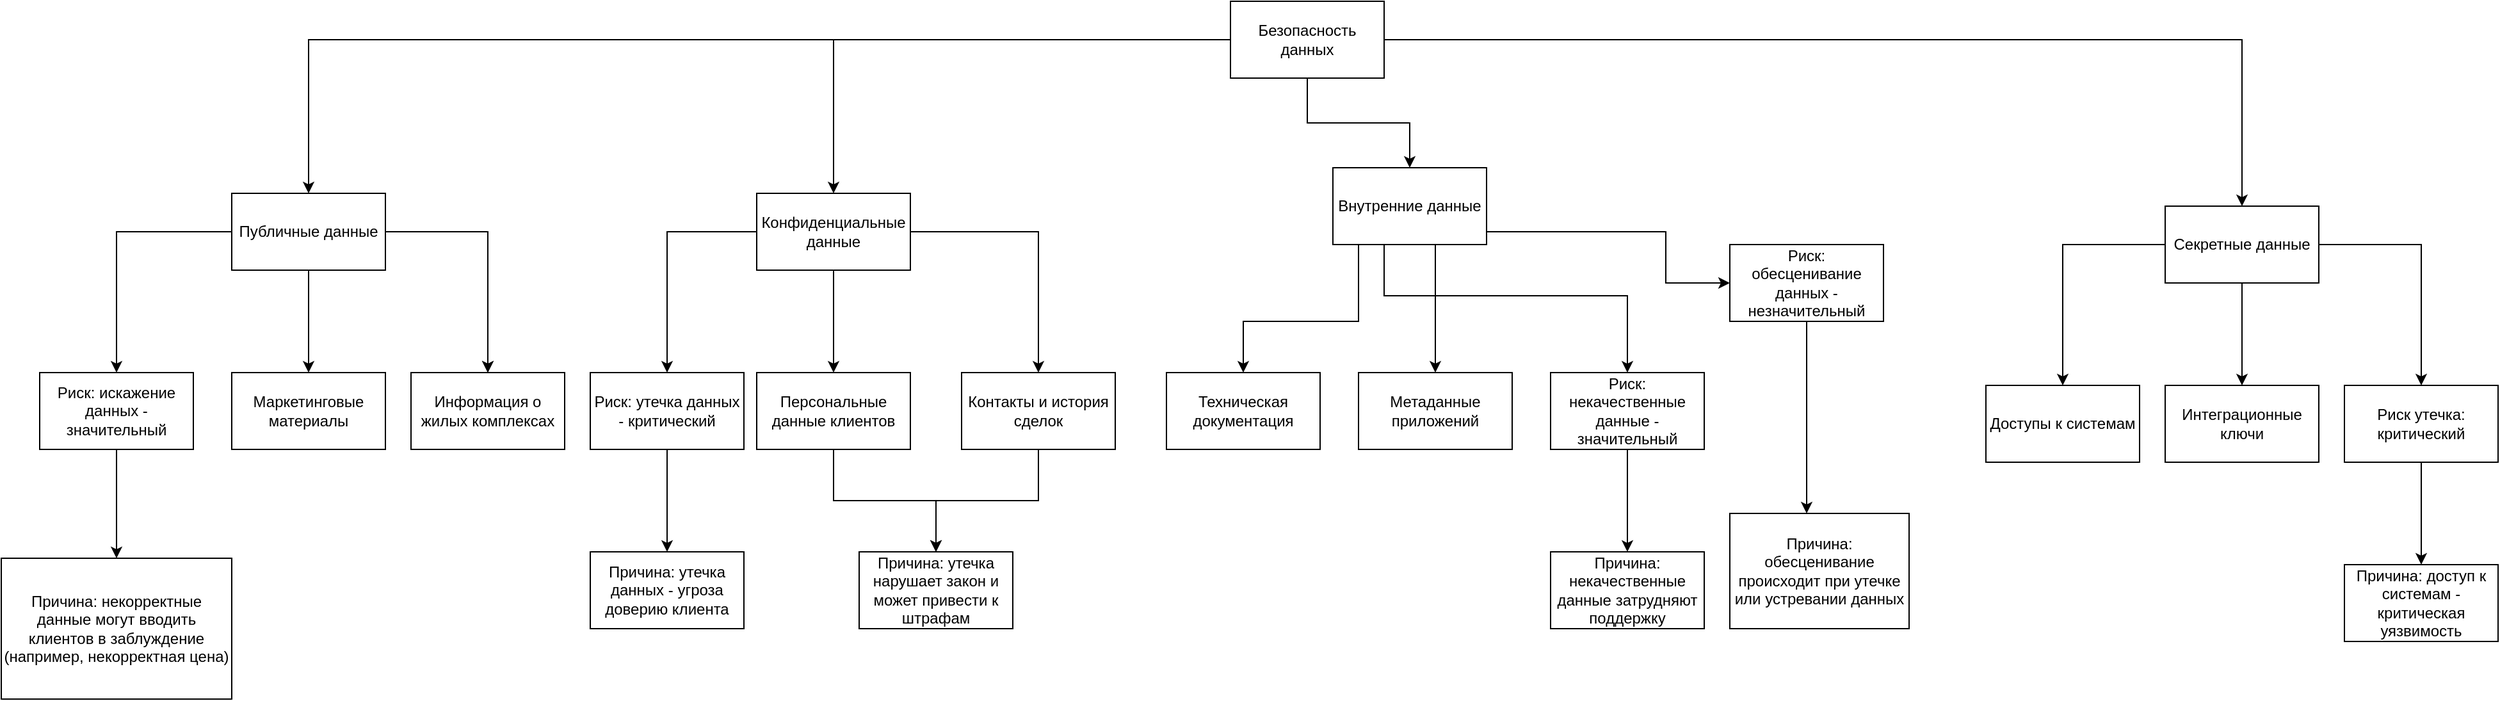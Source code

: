 <mxfile version="27.1.6">
  <diagram id="LCqUfTgrIjo71yWPEwkV" name="Страница — 1">
    <mxGraphModel dx="3372" dy="1520" grid="1" gridSize="10" guides="1" tooltips="1" connect="1" arrows="1" fold="1" page="1" pageScale="1" pageWidth="827" pageHeight="1169" math="0" shadow="0">
      <root>
        <mxCell id="0" />
        <mxCell id="1" parent="0" />
        <mxCell id="nacbDGdjozamuqg-GLFN-5" value="" style="edgeStyle=orthogonalEdgeStyle;rounded=0;orthogonalLoop=1;jettySize=auto;html=1;" edge="1" parent="1" source="nacbDGdjozamuqg-GLFN-1" target="nacbDGdjozamuqg-GLFN-4">
          <mxGeometry relative="1" as="geometry" />
        </mxCell>
        <mxCell id="nacbDGdjozamuqg-GLFN-7" value="" style="edgeStyle=orthogonalEdgeStyle;rounded=0;orthogonalLoop=1;jettySize=auto;html=1;" edge="1" parent="1" source="nacbDGdjozamuqg-GLFN-1" target="nacbDGdjozamuqg-GLFN-6">
          <mxGeometry relative="1" as="geometry" />
        </mxCell>
        <mxCell id="nacbDGdjozamuqg-GLFN-9" value="" style="edgeStyle=orthogonalEdgeStyle;rounded=0;orthogonalLoop=1;jettySize=auto;html=1;" edge="1" parent="1" source="nacbDGdjozamuqg-GLFN-1" target="nacbDGdjozamuqg-GLFN-8">
          <mxGeometry relative="1" as="geometry" />
        </mxCell>
        <mxCell id="nacbDGdjozamuqg-GLFN-11" value="" style="edgeStyle=orthogonalEdgeStyle;rounded=0;orthogonalLoop=1;jettySize=auto;html=1;" edge="1" parent="1" source="nacbDGdjozamuqg-GLFN-1" target="nacbDGdjozamuqg-GLFN-10">
          <mxGeometry relative="1" as="geometry" />
        </mxCell>
        <mxCell id="nacbDGdjozamuqg-GLFN-1" value="Безопасность данных" style="rounded=0;whiteSpace=wrap;html=1;" vertex="1" parent="1">
          <mxGeometry x="810" y="40" width="120" height="60" as="geometry" />
        </mxCell>
        <mxCell id="nacbDGdjozamuqg-GLFN-15" value="" style="edgeStyle=orthogonalEdgeStyle;rounded=0;orthogonalLoop=1;jettySize=auto;html=1;" edge="1" parent="1" source="nacbDGdjozamuqg-GLFN-4" target="nacbDGdjozamuqg-GLFN-14">
          <mxGeometry relative="1" as="geometry" />
        </mxCell>
        <mxCell id="nacbDGdjozamuqg-GLFN-17" value="" style="edgeStyle=orthogonalEdgeStyle;rounded=0;orthogonalLoop=1;jettySize=auto;html=1;" edge="1" parent="1" source="nacbDGdjozamuqg-GLFN-4" target="nacbDGdjozamuqg-GLFN-14">
          <mxGeometry relative="1" as="geometry" />
        </mxCell>
        <mxCell id="nacbDGdjozamuqg-GLFN-19" value="" style="edgeStyle=orthogonalEdgeStyle;rounded=0;orthogonalLoop=1;jettySize=auto;html=1;" edge="1" parent="1" source="nacbDGdjozamuqg-GLFN-4" target="nacbDGdjozamuqg-GLFN-18">
          <mxGeometry relative="1" as="geometry" />
        </mxCell>
        <mxCell id="nacbDGdjozamuqg-GLFN-21" value="" style="edgeStyle=orthogonalEdgeStyle;rounded=0;orthogonalLoop=1;jettySize=auto;html=1;" edge="1" parent="1" source="nacbDGdjozamuqg-GLFN-4" target="nacbDGdjozamuqg-GLFN-20">
          <mxGeometry relative="1" as="geometry" />
        </mxCell>
        <mxCell id="nacbDGdjozamuqg-GLFN-4" value="Публичные данные" style="whiteSpace=wrap;html=1;rounded=0;" vertex="1" parent="1">
          <mxGeometry x="30" y="190" width="120" height="60" as="geometry" />
        </mxCell>
        <mxCell id="nacbDGdjozamuqg-GLFN-25" value="" style="edgeStyle=orthogonalEdgeStyle;rounded=0;orthogonalLoop=1;jettySize=auto;html=1;" edge="1" parent="1" source="nacbDGdjozamuqg-GLFN-6" target="nacbDGdjozamuqg-GLFN-24">
          <mxGeometry relative="1" as="geometry" />
        </mxCell>
        <mxCell id="nacbDGdjozamuqg-GLFN-27" value="" style="edgeStyle=orthogonalEdgeStyle;rounded=0;orthogonalLoop=1;jettySize=auto;html=1;" edge="1" parent="1" source="nacbDGdjozamuqg-GLFN-6" target="nacbDGdjozamuqg-GLFN-26">
          <mxGeometry relative="1" as="geometry" />
        </mxCell>
        <mxCell id="nacbDGdjozamuqg-GLFN-31" value="" style="edgeStyle=orthogonalEdgeStyle;rounded=0;orthogonalLoop=1;jettySize=auto;html=1;" edge="1" parent="1" source="nacbDGdjozamuqg-GLFN-6" target="nacbDGdjozamuqg-GLFN-30">
          <mxGeometry relative="1" as="geometry" />
        </mxCell>
        <mxCell id="nacbDGdjozamuqg-GLFN-6" value="Конфиденциальные данные" style="whiteSpace=wrap;html=1;rounded=0;" vertex="1" parent="1">
          <mxGeometry x="440" y="190" width="120" height="60" as="geometry" />
        </mxCell>
        <mxCell id="nacbDGdjozamuqg-GLFN-36" value="" style="edgeStyle=orthogonalEdgeStyle;rounded=0;orthogonalLoop=1;jettySize=auto;html=1;" edge="1" parent="1" source="nacbDGdjozamuqg-GLFN-8" target="nacbDGdjozamuqg-GLFN-35">
          <mxGeometry relative="1" as="geometry">
            <Array as="points">
              <mxPoint x="910" y="290" />
              <mxPoint x="820" y="290" />
            </Array>
          </mxGeometry>
        </mxCell>
        <mxCell id="nacbDGdjozamuqg-GLFN-38" value="" style="edgeStyle=orthogonalEdgeStyle;rounded=0;orthogonalLoop=1;jettySize=auto;html=1;" edge="1" parent="1" source="nacbDGdjozamuqg-GLFN-8" target="nacbDGdjozamuqg-GLFN-37">
          <mxGeometry relative="1" as="geometry">
            <Array as="points">
              <mxPoint x="970" y="270" />
              <mxPoint x="970" y="270" />
            </Array>
          </mxGeometry>
        </mxCell>
        <mxCell id="nacbDGdjozamuqg-GLFN-40" value="" style="edgeStyle=orthogonalEdgeStyle;rounded=0;orthogonalLoop=1;jettySize=auto;html=1;" edge="1" parent="1" source="nacbDGdjozamuqg-GLFN-8" target="nacbDGdjozamuqg-GLFN-39">
          <mxGeometry relative="1" as="geometry">
            <Array as="points">
              <mxPoint x="930" y="270" />
              <mxPoint x="1120" y="270" />
            </Array>
          </mxGeometry>
        </mxCell>
        <mxCell id="nacbDGdjozamuqg-GLFN-44" value="" style="edgeStyle=orthogonalEdgeStyle;rounded=0;orthogonalLoop=1;jettySize=auto;html=1;" edge="1" parent="1" source="nacbDGdjozamuqg-GLFN-8" target="nacbDGdjozamuqg-GLFN-43">
          <mxGeometry relative="1" as="geometry">
            <Array as="points">
              <mxPoint x="1150" y="220" />
              <mxPoint x="1150" y="260" />
            </Array>
          </mxGeometry>
        </mxCell>
        <mxCell id="nacbDGdjozamuqg-GLFN-8" value="Внутренние данные" style="whiteSpace=wrap;html=1;rounded=0;" vertex="1" parent="1">
          <mxGeometry x="890" y="170" width="120" height="60" as="geometry" />
        </mxCell>
        <mxCell id="nacbDGdjozamuqg-GLFN-48" value="" style="edgeStyle=orthogonalEdgeStyle;rounded=0;orthogonalLoop=1;jettySize=auto;html=1;" edge="1" parent="1" source="nacbDGdjozamuqg-GLFN-10" target="nacbDGdjozamuqg-GLFN-47">
          <mxGeometry relative="1" as="geometry" />
        </mxCell>
        <mxCell id="nacbDGdjozamuqg-GLFN-50" value="" style="edgeStyle=orthogonalEdgeStyle;rounded=0;orthogonalLoop=1;jettySize=auto;html=1;" edge="1" parent="1" source="nacbDGdjozamuqg-GLFN-10" target="nacbDGdjozamuqg-GLFN-49">
          <mxGeometry relative="1" as="geometry">
            <Array as="points">
              <mxPoint x="1600" y="300" />
              <mxPoint x="1600" y="300" />
            </Array>
          </mxGeometry>
        </mxCell>
        <mxCell id="nacbDGdjozamuqg-GLFN-52" value="" style="edgeStyle=orthogonalEdgeStyle;rounded=0;orthogonalLoop=1;jettySize=auto;html=1;" edge="1" parent="1" source="nacbDGdjozamuqg-GLFN-10" target="nacbDGdjozamuqg-GLFN-51">
          <mxGeometry relative="1" as="geometry">
            <Array as="points">
              <mxPoint x="1740" y="230" />
            </Array>
          </mxGeometry>
        </mxCell>
        <mxCell id="nacbDGdjozamuqg-GLFN-10" value="Секретные данные" style="whiteSpace=wrap;html=1;rounded=0;" vertex="1" parent="1">
          <mxGeometry x="1540" y="200" width="120" height="60" as="geometry" />
        </mxCell>
        <mxCell id="nacbDGdjozamuqg-GLFN-14" value="Информация о жилых комплексах" style="whiteSpace=wrap;html=1;rounded=0;" vertex="1" parent="1">
          <mxGeometry x="170" y="330" width="120" height="60" as="geometry" />
        </mxCell>
        <mxCell id="nacbDGdjozamuqg-GLFN-18" value="Маркетинговые материалы" style="whiteSpace=wrap;html=1;rounded=0;" vertex="1" parent="1">
          <mxGeometry x="30" y="330" width="120" height="60" as="geometry" />
        </mxCell>
        <mxCell id="nacbDGdjozamuqg-GLFN-23" value="" style="edgeStyle=orthogonalEdgeStyle;rounded=0;orthogonalLoop=1;jettySize=auto;html=1;" edge="1" parent="1" source="nacbDGdjozamuqg-GLFN-20" target="nacbDGdjozamuqg-GLFN-22">
          <mxGeometry relative="1" as="geometry" />
        </mxCell>
        <mxCell id="nacbDGdjozamuqg-GLFN-20" value="Риск: искажение данных - значительный" style="whiteSpace=wrap;html=1;rounded=0;" vertex="1" parent="1">
          <mxGeometry x="-120" y="330" width="120" height="60" as="geometry" />
        </mxCell>
        <mxCell id="nacbDGdjozamuqg-GLFN-22" value="Причина: некорректные данные могут вводить клиентов в заблуждение (например, некорректная цена)" style="whiteSpace=wrap;html=1;rounded=0;" vertex="1" parent="1">
          <mxGeometry x="-150" y="475" width="180" height="110" as="geometry" />
        </mxCell>
        <mxCell id="nacbDGdjozamuqg-GLFN-34" style="edgeStyle=orthogonalEdgeStyle;rounded=0;orthogonalLoop=1;jettySize=auto;html=1;" edge="1" parent="1" source="nacbDGdjozamuqg-GLFN-24" target="nacbDGdjozamuqg-GLFN-28">
          <mxGeometry relative="1" as="geometry" />
        </mxCell>
        <mxCell id="nacbDGdjozamuqg-GLFN-24" value="Персональные данные клиентов" style="whiteSpace=wrap;html=1;rounded=0;" vertex="1" parent="1">
          <mxGeometry x="440" y="330" width="120" height="60" as="geometry" />
        </mxCell>
        <mxCell id="nacbDGdjozamuqg-GLFN-29" value="" style="edgeStyle=orthogonalEdgeStyle;rounded=0;orthogonalLoop=1;jettySize=auto;html=1;" edge="1" parent="1" source="nacbDGdjozamuqg-GLFN-26" target="nacbDGdjozamuqg-GLFN-28">
          <mxGeometry relative="1" as="geometry" />
        </mxCell>
        <mxCell id="nacbDGdjozamuqg-GLFN-26" value="Контакты и история сделок" style="whiteSpace=wrap;html=1;rounded=0;" vertex="1" parent="1">
          <mxGeometry x="600" y="330" width="120" height="60" as="geometry" />
        </mxCell>
        <mxCell id="nacbDGdjozamuqg-GLFN-28" value="Причина: утечка нарушает закон и может привести к штрафам" style="whiteSpace=wrap;html=1;rounded=0;" vertex="1" parent="1">
          <mxGeometry x="520" y="470" width="120" height="60" as="geometry" />
        </mxCell>
        <mxCell id="nacbDGdjozamuqg-GLFN-33" value="" style="edgeStyle=orthogonalEdgeStyle;rounded=0;orthogonalLoop=1;jettySize=auto;html=1;" edge="1" parent="1" source="nacbDGdjozamuqg-GLFN-30" target="nacbDGdjozamuqg-GLFN-32">
          <mxGeometry relative="1" as="geometry" />
        </mxCell>
        <mxCell id="nacbDGdjozamuqg-GLFN-30" value="Риск: утечка данных - критический" style="whiteSpace=wrap;html=1;rounded=0;" vertex="1" parent="1">
          <mxGeometry x="310" y="330" width="120" height="60" as="geometry" />
        </mxCell>
        <mxCell id="nacbDGdjozamuqg-GLFN-32" value="Причина: утечка данных - угроза доверию клиента" style="whiteSpace=wrap;html=1;rounded=0;" vertex="1" parent="1">
          <mxGeometry x="310" y="470" width="120" height="60" as="geometry" />
        </mxCell>
        <mxCell id="nacbDGdjozamuqg-GLFN-35" value="Техническая документация" style="whiteSpace=wrap;html=1;rounded=0;" vertex="1" parent="1">
          <mxGeometry x="760" y="330" width="120" height="60" as="geometry" />
        </mxCell>
        <mxCell id="nacbDGdjozamuqg-GLFN-37" value="Метаданные приложений" style="whiteSpace=wrap;html=1;rounded=0;" vertex="1" parent="1">
          <mxGeometry x="910" y="330" width="120" height="60" as="geometry" />
        </mxCell>
        <mxCell id="nacbDGdjozamuqg-GLFN-42" value="" style="edgeStyle=orthogonalEdgeStyle;rounded=0;orthogonalLoop=1;jettySize=auto;html=1;" edge="1" parent="1" source="nacbDGdjozamuqg-GLFN-39" target="nacbDGdjozamuqg-GLFN-41">
          <mxGeometry relative="1" as="geometry" />
        </mxCell>
        <mxCell id="nacbDGdjozamuqg-GLFN-39" value="Риск: некачественные данные - значительный" style="whiteSpace=wrap;html=1;rounded=0;" vertex="1" parent="1">
          <mxGeometry x="1060" y="330" width="120" height="60" as="geometry" />
        </mxCell>
        <mxCell id="nacbDGdjozamuqg-GLFN-41" value="Причина: некачественные данные затрудняют поддержку" style="whiteSpace=wrap;html=1;rounded=0;" vertex="1" parent="1">
          <mxGeometry x="1060" y="470" width="120" height="60" as="geometry" />
        </mxCell>
        <mxCell id="nacbDGdjozamuqg-GLFN-46" value="" style="edgeStyle=orthogonalEdgeStyle;rounded=0;orthogonalLoop=1;jettySize=auto;html=1;" edge="1" parent="1" source="nacbDGdjozamuqg-GLFN-43" target="nacbDGdjozamuqg-GLFN-45">
          <mxGeometry relative="1" as="geometry">
            <Array as="points">
              <mxPoint x="1260" y="390" />
              <mxPoint x="1260" y="390" />
            </Array>
          </mxGeometry>
        </mxCell>
        <mxCell id="nacbDGdjozamuqg-GLFN-43" value="Риск: обесценивание данных - незначительный" style="whiteSpace=wrap;html=1;rounded=0;" vertex="1" parent="1">
          <mxGeometry x="1200" y="230" width="120" height="60" as="geometry" />
        </mxCell>
        <mxCell id="nacbDGdjozamuqg-GLFN-45" value="Причина: обесценивание происходит при утечке или устревании данных" style="whiteSpace=wrap;html=1;rounded=0;" vertex="1" parent="1">
          <mxGeometry x="1200" y="440" width="140" height="90" as="geometry" />
        </mxCell>
        <mxCell id="nacbDGdjozamuqg-GLFN-47" value="Доступы к системам" style="whiteSpace=wrap;html=1;rounded=0;" vertex="1" parent="1">
          <mxGeometry x="1400" y="340" width="120" height="60" as="geometry" />
        </mxCell>
        <mxCell id="nacbDGdjozamuqg-GLFN-49" value="Интеграционные ключи" style="whiteSpace=wrap;html=1;rounded=0;" vertex="1" parent="1">
          <mxGeometry x="1540" y="340" width="120" height="60" as="geometry" />
        </mxCell>
        <mxCell id="nacbDGdjozamuqg-GLFN-56" value="" style="edgeStyle=orthogonalEdgeStyle;rounded=0;orthogonalLoop=1;jettySize=auto;html=1;" edge="1" parent="1" source="nacbDGdjozamuqg-GLFN-51" target="nacbDGdjozamuqg-GLFN-55">
          <mxGeometry relative="1" as="geometry" />
        </mxCell>
        <mxCell id="nacbDGdjozamuqg-GLFN-51" value="Риск утечка: критический" style="whiteSpace=wrap;html=1;rounded=0;" vertex="1" parent="1">
          <mxGeometry x="1680" y="340" width="120" height="60" as="geometry" />
        </mxCell>
        <mxCell id="nacbDGdjozamuqg-GLFN-55" value="Причина: доступ к системам - критическая уязвимость" style="whiteSpace=wrap;html=1;rounded=0;" vertex="1" parent="1">
          <mxGeometry x="1680" y="480" width="120" height="60" as="geometry" />
        </mxCell>
      </root>
    </mxGraphModel>
  </diagram>
</mxfile>
